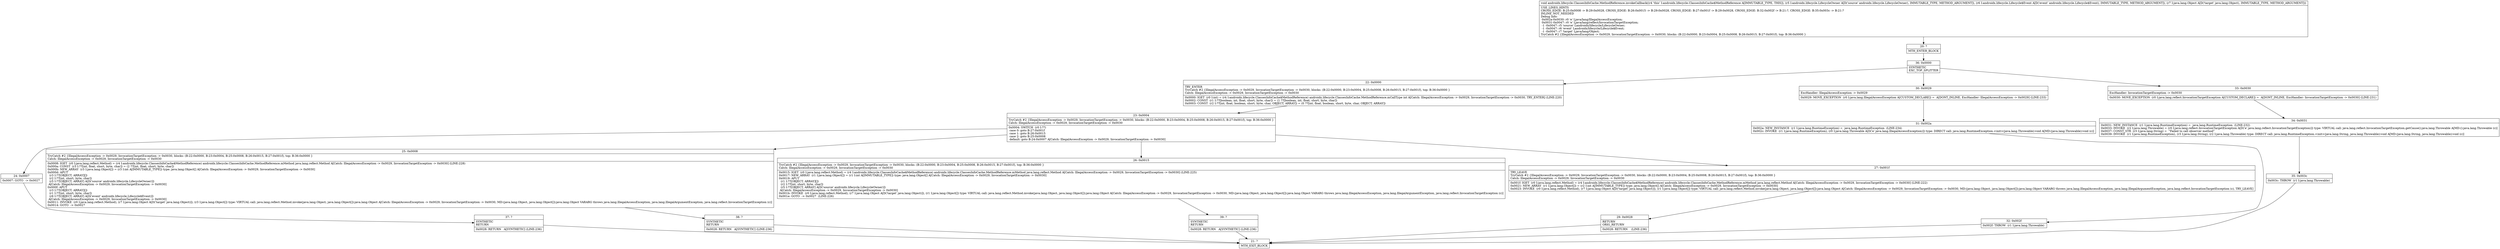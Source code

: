 digraph "CFG forandroidx.lifecycle.ClassesInfoCache.MethodReference.invokeCallback(Landroidx\/lifecycle\/LifecycleOwner;Landroidx\/lifecycle\/Lifecycle$Event;Ljava\/lang\/Object;)V" {
Node_20 [shape=record,label="{20\:\ ?|MTH_ENTER_BLOCK\l}"];
Node_36 [shape=record,label="{36\:\ 0x0000|SYNTHETIC\lEXC_TOP_SPLITTER\l}"];
Node_22 [shape=record,label="{22\:\ 0x0000|TRY_ENTER\lTryCatch #2 \{IllegalAccessException \-\> 0x0029, InvocationTargetException \-\> 0x0030, blocks: (B:22:0x0000, B:23:0x0004, B:25:0x0008, B:26:0x0015, B:27:0x001f), top: B:36:0x0000 \}\lCatch: IllegalAccessException \-\> 0x0029, InvocationTargetException \-\> 0x0030\l|0x0000: IGET  (r0 I:int) = (r4 I:androidx.lifecycle.ClassesInfoCache$MethodReference) androidx.lifecycle.ClassesInfoCache.MethodReference.mCallType int A[Catch: IllegalAccessException \-\> 0x0029, InvocationTargetException \-\> 0x0030, TRY_ENTER] (LINE:220)\l0x0002: CONST  (r1 I:??[boolean, int, float, short, byte, char]) = (1 ??[boolean, int, float, short, byte, char]) \l0x0003: CONST  (r2 I:??[int, float, boolean, short, byte, char, OBJECT, ARRAY]) = (0 ??[int, float, boolean, short, byte, char, OBJECT, ARRAY]) \l}"];
Node_23 [shape=record,label="{23\:\ 0x0004|TryCatch #2 \{IllegalAccessException \-\> 0x0029, InvocationTargetException \-\> 0x0030, blocks: (B:22:0x0000, B:23:0x0004, B:25:0x0008, B:26:0x0015, B:27:0x001f), top: B:36:0x0000 \}\lCatch: IllegalAccessException \-\> 0x0029, InvocationTargetException \-\> 0x0030\l|0x0004: SWITCH  (r0 I:??)\l case 0: goto B:27:0x001f\l case 1: goto B:26:0x0015\l case 2: goto B:25:0x0008\l default: goto B:24:0x0007 A[Catch: IllegalAccessException \-\> 0x0029, InvocationTargetException \-\> 0x0030]\l}"];
Node_24 [shape=record,label="{24\:\ 0x0007|0x0007: GOTO  \-\> 0x0027 \l}"];
Node_37 [shape=record,label="{37\:\ ?|SYNTHETIC\lRETURN\l|0x0028: RETURN   A[SYNTHETIC] (LINE:236)\l}"];
Node_21 [shape=record,label="{21\:\ ?|MTH_EXIT_BLOCK\l}"];
Node_25 [shape=record,label="{25\:\ 0x0008|TryCatch #2 \{IllegalAccessException \-\> 0x0029, InvocationTargetException \-\> 0x0030, blocks: (B:22:0x0000, B:23:0x0004, B:25:0x0008, B:26:0x0015, B:27:0x001f), top: B:36:0x0000 \}\lCatch: IllegalAccessException \-\> 0x0029, InvocationTargetException \-\> 0x0030\l|0x0008: IGET  (r0 I:java.lang.reflect.Method) = (r4 I:androidx.lifecycle.ClassesInfoCache$MethodReference) androidx.lifecycle.ClassesInfoCache.MethodReference.mMethod java.lang.reflect.Method A[Catch: IllegalAccessException \-\> 0x0029, InvocationTargetException \-\> 0x0030] (LINE:228)\l0x000a: CONST  (r3 I:??[int, float, short, byte, char]) = (2 ??[int, float, short, byte, char]) \l0x000b: NEW_ARRAY  (r3 I:java.lang.Object[]) = (r3 I:int A[IMMUTABLE_TYPE]) type: java.lang.Object[] A[Catch: IllegalAccessException \-\> 0x0029, InvocationTargetException \-\> 0x0030]\l0x000d: APUT  \l  (r3 I:??[OBJECT, ARRAY][])\l  (r2 I:??[int, short, byte, char])\l  (r5 I:??[OBJECT, ARRAY] A[D('source' androidx.lifecycle.LifecycleOwner)])\l A[Catch: IllegalAccessException \-\> 0x0029, InvocationTargetException \-\> 0x0030]\l0x000f: APUT  \l  (r3 I:??[OBJECT, ARRAY][])\l  (r1 I:??[int, short, byte, char])\l  (r6 I:??[OBJECT, ARRAY] A[D('event' androidx.lifecycle.Lifecycle$Event)])\l A[Catch: IllegalAccessException \-\> 0x0029, InvocationTargetException \-\> 0x0030]\l0x0011: INVOKE  (r0 I:java.lang.reflect.Method), (r7 I:java.lang.Object A[D('target' java.lang.Object)]), (r3 I:java.lang.Object[]) type: VIRTUAL call: java.lang.reflect.Method.invoke(java.lang.Object, java.lang.Object[]):java.lang.Object A[Catch: IllegalAccessException \-\> 0x0029, InvocationTargetException \-\> 0x0030, MD:(java.lang.Object, java.lang.Object[]):java.lang.Object VARARG throws java.lang.IllegalAccessException, java.lang.IllegalArgumentException, java.lang.reflect.InvocationTargetException (c)]\l0x0014: GOTO  \-\> 0x0027 \l}"];
Node_38 [shape=record,label="{38\:\ ?|SYNTHETIC\lRETURN\l|0x0028: RETURN   A[SYNTHETIC] (LINE:236)\l}"];
Node_26 [shape=record,label="{26\:\ 0x0015|TryCatch #2 \{IllegalAccessException \-\> 0x0029, InvocationTargetException \-\> 0x0030, blocks: (B:22:0x0000, B:23:0x0004, B:25:0x0008, B:26:0x0015, B:27:0x001f), top: B:36:0x0000 \}\lCatch: IllegalAccessException \-\> 0x0029, InvocationTargetException \-\> 0x0030\l|0x0015: IGET  (r0 I:java.lang.reflect.Method) = (r4 I:androidx.lifecycle.ClassesInfoCache$MethodReference) androidx.lifecycle.ClassesInfoCache.MethodReference.mMethod java.lang.reflect.Method A[Catch: IllegalAccessException \-\> 0x0029, InvocationTargetException \-\> 0x0030] (LINE:225)\l0x0017: NEW_ARRAY  (r1 I:java.lang.Object[]) = (r1 I:int A[IMMUTABLE_TYPE]) type: java.lang.Object[] A[Catch: IllegalAccessException \-\> 0x0029, InvocationTargetException \-\> 0x0030]\l0x0019: APUT  \l  (r1 I:??[OBJECT, ARRAY][])\l  (r2 I:??[int, short, byte, char])\l  (r5 I:??[OBJECT, ARRAY] A[D('source' androidx.lifecycle.LifecycleOwner)])\l A[Catch: IllegalAccessException \-\> 0x0029, InvocationTargetException \-\> 0x0030]\l0x001b: INVOKE  (r0 I:java.lang.reflect.Method), (r7 I:java.lang.Object A[D('target' java.lang.Object)]), (r1 I:java.lang.Object[]) type: VIRTUAL call: java.lang.reflect.Method.invoke(java.lang.Object, java.lang.Object[]):java.lang.Object A[Catch: IllegalAccessException \-\> 0x0029, InvocationTargetException \-\> 0x0030, MD:(java.lang.Object, java.lang.Object[]):java.lang.Object VARARG throws java.lang.IllegalAccessException, java.lang.IllegalArgumentException, java.lang.reflect.InvocationTargetException (c)]\l0x001e: GOTO  \-\> 0x0027  (LINE:226)\l}"];
Node_39 [shape=record,label="{39\:\ ?|SYNTHETIC\lRETURN\l|0x0028: RETURN   A[SYNTHETIC] (LINE:236)\l}"];
Node_27 [shape=record,label="{27\:\ 0x001f|TRY_LEAVE\lTryCatch #2 \{IllegalAccessException \-\> 0x0029, InvocationTargetException \-\> 0x0030, blocks: (B:22:0x0000, B:23:0x0004, B:25:0x0008, B:26:0x0015, B:27:0x001f), top: B:36:0x0000 \}\lCatch: IllegalAccessException \-\> 0x0029, InvocationTargetException \-\> 0x0030\l|0x001f: IGET  (r0 I:java.lang.reflect.Method) = (r4 I:androidx.lifecycle.ClassesInfoCache$MethodReference) androidx.lifecycle.ClassesInfoCache.MethodReference.mMethod java.lang.reflect.Method A[Catch: IllegalAccessException \-\> 0x0029, InvocationTargetException \-\> 0x0030] (LINE:222)\l0x0021: NEW_ARRAY  (r1 I:java.lang.Object[]) = (r2 I:int A[IMMUTABLE_TYPE]) type: java.lang.Object[] A[Catch: IllegalAccessException \-\> 0x0029, InvocationTargetException \-\> 0x0030]\l0x0023: INVOKE  (r0 I:java.lang.reflect.Method), (r7 I:java.lang.Object A[D('target' java.lang.Object)]), (r1 I:java.lang.Object[]) type: VIRTUAL call: java.lang.reflect.Method.invoke(java.lang.Object, java.lang.Object[]):java.lang.Object A[Catch: IllegalAccessException \-\> 0x0029, InvocationTargetException \-\> 0x0030, MD:(java.lang.Object, java.lang.Object[]):java.lang.Object VARARG throws java.lang.IllegalAccessException, java.lang.IllegalArgumentException, java.lang.reflect.InvocationTargetException (c), TRY_LEAVE]\l}"];
Node_29 [shape=record,label="{29\:\ 0x0028|RETURN\lORIG_RETURN\l|0x0028: RETURN    (LINE:236)\l}"];
Node_30 [shape=record,label="{30\:\ 0x0029|ExcHandler: IllegalAccessException \-\> 0x0029\l|0x0029: MOVE_EXCEPTION  (r0 I:java.lang.IllegalAccessException A[CUSTOM_DECLARE]) =  A[DONT_INLINE, ExcHandler: IllegalAccessException \-\> 0x0029] (LINE:233)\l}"];
Node_31 [shape=record,label="{31\:\ 0x002a|0x002a: NEW_INSTANCE  (r1 I:java.lang.RuntimeException) =  java.lang.RuntimeException  (LINE:234)\l0x002c: INVOKE  (r1 I:java.lang.RuntimeException), (r0 I:java.lang.Throwable A[D('e' java.lang.IllegalAccessException)]) type: DIRECT call: java.lang.RuntimeException.\<init\>(java.lang.Throwable):void A[MD:(java.lang.Throwable):void (c)]\l}"];
Node_32 [shape=record,label="{32\:\ 0x002f|0x002f: THROW  (r1 I:java.lang.Throwable) \l}"];
Node_33 [shape=record,label="{33\:\ 0x0030|ExcHandler: InvocationTargetException \-\> 0x0030\l|0x0030: MOVE_EXCEPTION  (r0 I:java.lang.reflect.InvocationTargetException A[CUSTOM_DECLARE]) =  A[DONT_INLINE, ExcHandler: InvocationTargetException \-\> 0x0030] (LINE:231)\l}"];
Node_34 [shape=record,label="{34\:\ 0x0031|0x0031: NEW_INSTANCE  (r1 I:java.lang.RuntimeException) =  java.lang.RuntimeException  (LINE:232)\l0x0033: INVOKE  (r2 I:java.lang.Throwable) = (r0 I:java.lang.reflect.InvocationTargetException A[D('e' java.lang.reflect.InvocationTargetException)]) type: VIRTUAL call: java.lang.reflect.InvocationTargetException.getCause():java.lang.Throwable A[MD:():java.lang.Throwable (c)]\l0x0037: CONST_STR  (r3 I:java.lang.String) =  \"Failed to call observer method\" \l0x0039: INVOKE  (r1 I:java.lang.RuntimeException), (r3 I:java.lang.String), (r2 I:java.lang.Throwable) type: DIRECT call: java.lang.RuntimeException.\<init\>(java.lang.String, java.lang.Throwable):void A[MD:(java.lang.String, java.lang.Throwable):void (c)]\l}"];
Node_35 [shape=record,label="{35\:\ 0x003c|0x003c: THROW  (r1 I:java.lang.Throwable) \l}"];
MethodNode[shape=record,label="{void androidx.lifecycle.ClassesInfoCache.MethodReference.invokeCallback((r4 'this' I:androidx.lifecycle.ClassesInfoCache$MethodReference A[IMMUTABLE_TYPE, THIS]), (r5 I:androidx.lifecycle.LifecycleOwner A[D('source' androidx.lifecycle.LifecycleOwner), IMMUTABLE_TYPE, METHOD_ARGUMENT]), (r6 I:androidx.lifecycle.Lifecycle$Event A[D('event' androidx.lifecycle.Lifecycle$Event), IMMUTABLE_TYPE, METHOD_ARGUMENT]), (r7 I:java.lang.Object A[D('target' java.lang.Object), IMMUTABLE_TYPE, METHOD_ARGUMENT]))  | USE_LINES_HINTS\lCROSS_EDGE: B:25:0x0008 \-\> B:29:0x0028, CROSS_EDGE: B:26:0x0015 \-\> B:29:0x0028, CROSS_EDGE: B:27:0x001f \-\> B:29:0x0028, CROSS_EDGE: B:32:0x002f \-\> B:21:?, CROSS_EDGE: B:35:0x003c \-\> B:21:?\lINLINE_NOT_NEEDED\lDebug Info:\l  0x002a\-0x0030: r0 'e' Ljava\/lang\/IllegalAccessException;\l  0x0031\-0x0047: r0 'e' Ljava\/lang\/reflect\/InvocationTargetException;\l  \-1 \-0x0047: r5 'source' Landroidx\/lifecycle\/LifecycleOwner;\l  \-1 \-0x0047: r6 'event' Landroidx\/lifecycle\/Lifecycle$Event;\l  \-1 \-0x0047: r7 'target' Ljava\/lang\/Object;\lTryCatch #2 \{IllegalAccessException \-\> 0x0029, InvocationTargetException \-\> 0x0030, blocks: (B:22:0x0000, B:23:0x0004, B:25:0x0008, B:26:0x0015, B:27:0x001f), top: B:36:0x0000 \}\l}"];
MethodNode -> Node_20;Node_20 -> Node_36;
Node_36 -> Node_22;
Node_36 -> Node_30;
Node_36 -> Node_33;
Node_22 -> Node_23;
Node_23 -> Node_24;
Node_23 -> Node_25;
Node_23 -> Node_26;
Node_23 -> Node_27;
Node_24 -> Node_37;
Node_37 -> Node_21;
Node_25 -> Node_38;
Node_38 -> Node_21;
Node_26 -> Node_39;
Node_39 -> Node_21;
Node_27 -> Node_29;
Node_29 -> Node_21;
Node_30 -> Node_31;
Node_31 -> Node_32;
Node_32 -> Node_21;
Node_33 -> Node_34;
Node_34 -> Node_35;
Node_35 -> Node_21;
}

